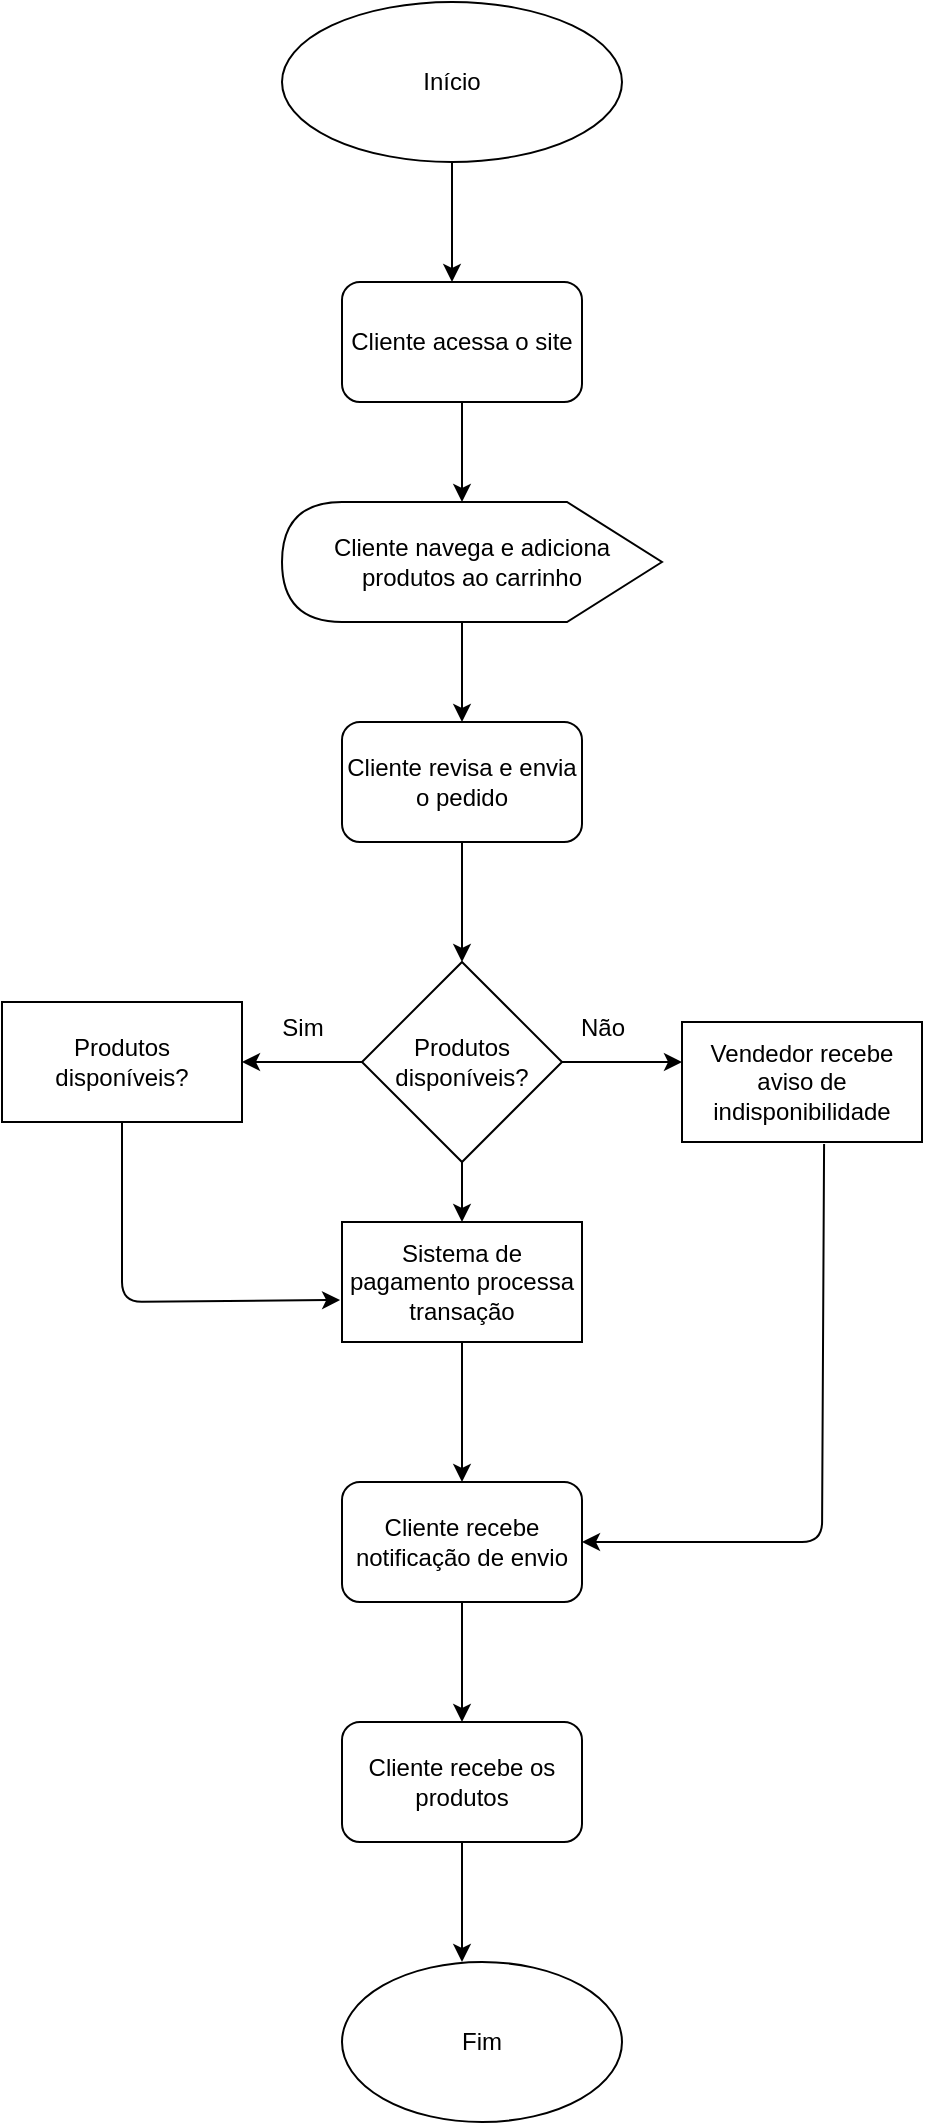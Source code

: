 <mxfile>
    <diagram id="78-Y0wxunuW8BTGvhkCF" name="Página-1">
        <mxGraphModel dx="496" dy="779" grid="1" gridSize="10" guides="1" tooltips="1" connect="1" arrows="1" fold="1" page="1" pageScale="1" pageWidth="827" pageHeight="1169" math="0" shadow="0">
            <root>
                <mxCell id="0"/>
                <mxCell id="1" parent="0"/>
                <mxCell id="3" style="edgeStyle=none;html=1;" edge="1" parent="1" source="2">
                    <mxGeometry relative="1" as="geometry">
                        <mxPoint x="275" y="230" as="targetPoint"/>
                    </mxGeometry>
                </mxCell>
                <mxCell id="2" value="Início" style="ellipse;whiteSpace=wrap;html=1;" vertex="1" parent="1">
                    <mxGeometry x="190" y="90" width="170" height="80" as="geometry"/>
                </mxCell>
                <mxCell id="6" style="edgeStyle=none;html=1;" edge="1" parent="1" source="4">
                    <mxGeometry relative="1" as="geometry">
                        <mxPoint x="280" y="340" as="targetPoint"/>
                    </mxGeometry>
                </mxCell>
                <mxCell id="4" value="Cliente acessa o site" style="rounded=1;whiteSpace=wrap;html=1;" vertex="1" parent="1">
                    <mxGeometry x="220" y="230" width="120" height="60" as="geometry"/>
                </mxCell>
                <mxCell id="8" style="edgeStyle=none;html=1;" edge="1" parent="1">
                    <mxGeometry relative="1" as="geometry">
                        <mxPoint x="280" y="450" as="targetPoint"/>
                        <mxPoint x="280" y="400" as="sourcePoint"/>
                    </mxGeometry>
                </mxCell>
                <mxCell id="10" style="edgeStyle=none;html=1;" edge="1" parent="1" source="9">
                    <mxGeometry relative="1" as="geometry">
                        <mxPoint x="280" y="570" as="targetPoint"/>
                    </mxGeometry>
                </mxCell>
                <mxCell id="9" value="Cliente revisa e envia o pedido" style="rounded=1;whiteSpace=wrap;html=1;" vertex="1" parent="1">
                    <mxGeometry x="220" y="450" width="120" height="60" as="geometry"/>
                </mxCell>
                <mxCell id="13" style="edgeStyle=none;html=1;" edge="1" parent="1" source="11">
                    <mxGeometry relative="1" as="geometry">
                        <mxPoint x="390" y="620" as="targetPoint"/>
                    </mxGeometry>
                </mxCell>
                <mxCell id="15" style="edgeStyle=none;html=1;" edge="1" parent="1" source="11">
                    <mxGeometry relative="1" as="geometry">
                        <mxPoint x="170" y="620" as="targetPoint"/>
                    </mxGeometry>
                </mxCell>
                <mxCell id="20" style="edgeStyle=none;html=1;" edge="1" parent="1" source="11">
                    <mxGeometry relative="1" as="geometry">
                        <mxPoint x="280" y="700" as="targetPoint"/>
                    </mxGeometry>
                </mxCell>
                <mxCell id="11" value="Produtos disponíveis?" style="rhombus;whiteSpace=wrap;html=1;" vertex="1" parent="1">
                    <mxGeometry x="230" y="570" width="100" height="100" as="geometry"/>
                </mxCell>
                <mxCell id="14" value="Não" style="text;html=1;align=center;verticalAlign=middle;resizable=0;points=[];autosize=1;strokeColor=none;fillColor=none;" vertex="1" parent="1">
                    <mxGeometry x="325" y="588" width="50" height="30" as="geometry"/>
                </mxCell>
                <mxCell id="16" value="Sim" style="text;html=1;align=center;verticalAlign=middle;resizable=0;points=[];autosize=1;strokeColor=none;fillColor=none;" vertex="1" parent="1">
                    <mxGeometry x="180" y="588" width="40" height="30" as="geometry"/>
                </mxCell>
                <mxCell id="19" style="edgeStyle=none;html=1;entryX=-0.008;entryY=0.65;entryDx=0;entryDy=0;entryPerimeter=0;" edge="1" parent="1" source="17" target="21">
                    <mxGeometry relative="1" as="geometry">
                        <mxPoint x="170" y="740" as="targetPoint"/>
                        <Array as="points">
                            <mxPoint x="110" y="740"/>
                        </Array>
                    </mxGeometry>
                </mxCell>
                <mxCell id="17" value="Produtos disponíveis?" style="rounded=0;whiteSpace=wrap;html=1;" vertex="1" parent="1">
                    <mxGeometry x="50" y="590" width="120" height="60" as="geometry"/>
                </mxCell>
                <mxCell id="24" style="edgeStyle=none;html=1;exitX=0.592;exitY=1.017;exitDx=0;exitDy=0;exitPerimeter=0;entryX=1;entryY=0.5;entryDx=0;entryDy=0;" edge="1" parent="1" source="18" target="26">
                    <mxGeometry relative="1" as="geometry">
                        <mxPoint x="350" y="740" as="targetPoint"/>
                        <Array as="points">
                            <mxPoint x="460" y="860"/>
                        </Array>
                    </mxGeometry>
                </mxCell>
                <mxCell id="18" value="Vendedor recebe aviso de indisponibilidade" style="rounded=0;whiteSpace=wrap;html=1;" vertex="1" parent="1">
                    <mxGeometry x="390" y="600" width="120" height="60" as="geometry"/>
                </mxCell>
                <mxCell id="25" style="edgeStyle=none;html=1;" edge="1" parent="1" source="21">
                    <mxGeometry relative="1" as="geometry">
                        <mxPoint x="280" y="830" as="targetPoint"/>
                    </mxGeometry>
                </mxCell>
                <mxCell id="21" value="Sistema de pagamento processa transação" style="rounded=0;whiteSpace=wrap;html=1;" vertex="1" parent="1">
                    <mxGeometry x="220" y="700" width="120" height="60" as="geometry"/>
                </mxCell>
                <mxCell id="29" style="edgeStyle=none;html=1;" edge="1" parent="1" source="26">
                    <mxGeometry relative="1" as="geometry">
                        <mxPoint x="280" y="950" as="targetPoint"/>
                    </mxGeometry>
                </mxCell>
                <mxCell id="26" value="Cliente recebe notificação de envio" style="rounded=1;whiteSpace=wrap;html=1;" vertex="1" parent="1">
                    <mxGeometry x="220" y="830" width="120" height="60" as="geometry"/>
                </mxCell>
                <mxCell id="31" style="edgeStyle=none;html=1;" edge="1" parent="1" source="30">
                    <mxGeometry relative="1" as="geometry">
                        <mxPoint x="280" y="1070" as="targetPoint"/>
                    </mxGeometry>
                </mxCell>
                <mxCell id="30" value="Cliente recebe os produtos" style="rounded=1;whiteSpace=wrap;html=1;" vertex="1" parent="1">
                    <mxGeometry x="220" y="950" width="120" height="60" as="geometry"/>
                </mxCell>
                <mxCell id="32" value="Fim" style="ellipse;whiteSpace=wrap;html=1;" vertex="1" parent="1">
                    <mxGeometry x="220" y="1070" width="140" height="80" as="geometry"/>
                </mxCell>
                <mxCell id="33" value="&lt;div&gt;&lt;br&gt;&lt;/div&gt;Cliente navega e adiciona produtos ao carrinho&lt;div&gt;&lt;br&gt;&lt;/div&gt;" style="shape=display;whiteSpace=wrap;html=1;direction=west;" vertex="1" parent="1">
                    <mxGeometry x="190" y="340" width="190" height="60" as="geometry"/>
                </mxCell>
            </root>
        </mxGraphModel>
    </diagram>
</mxfile>